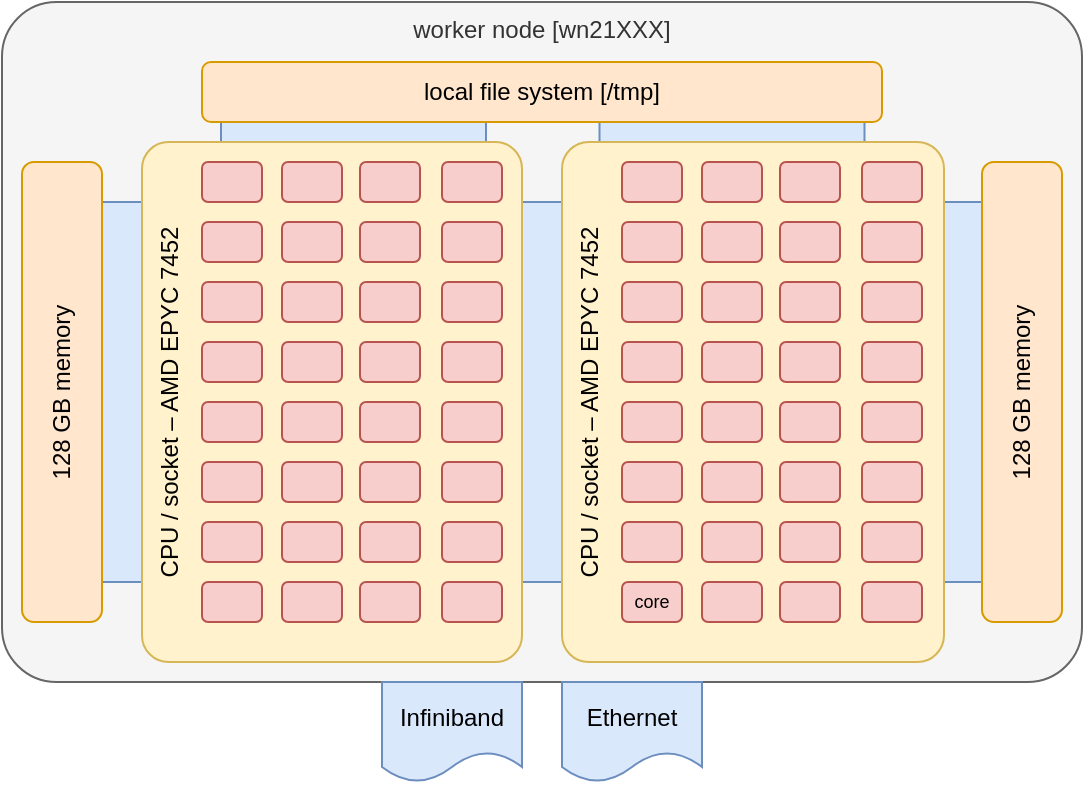 <mxfile version="20.3.0" type="device"><diagram id="SftTPw4BJmxWK-ht0GzD" name="Page-1"><mxGraphModel dx="553" dy="426" grid="1" gridSize="10" guides="1" tooltips="1" connect="1" arrows="1" fold="1" page="1" pageScale="1" pageWidth="827" pageHeight="1169" math="0" shadow="0"><root><mxCell id="0"/><mxCell id="1" parent="0"/><mxCell id="7ruhQ8tg6RLUKAP-AFWR-78" value="worker node [wn21XXX]" style="rounded=1;whiteSpace=wrap;html=1;verticalAlign=top;fillColor=#f5f5f5;fontColor=#333333;strokeColor=#666666;arcSize=8;" vertex="1" parent="1"><mxGeometry x="220" y="320" width="540" height="340" as="geometry"/></mxCell><mxCell id="7ruhQ8tg6RLUKAP-AFWR-77" value="" style="rounded=0;whiteSpace=wrap;html=1;fillColor=#dae8fc;strokeColor=#6c8ebf;rotation=-90;" vertex="1" parent="1"><mxGeometry x="564.5" y="318.75" width="41" height="132.5" as="geometry"/></mxCell><mxCell id="7ruhQ8tg6RLUKAP-AFWR-76" value="" style="rounded=0;whiteSpace=wrap;html=1;fillColor=#dae8fc;strokeColor=#6c8ebf;rotation=-90;" vertex="1" parent="1"><mxGeometry x="375.25" y="318.75" width="41" height="132.5" as="geometry"/></mxCell><mxCell id="7ruhQ8tg6RLUKAP-AFWR-71" value="" style="rounded=0;whiteSpace=wrap;html=1;fillColor=#dae8fc;strokeColor=#6c8ebf;" vertex="1" parent="1"><mxGeometry x="469" y="420" width="41" height="190" as="geometry"/></mxCell><mxCell id="7ruhQ8tg6RLUKAP-AFWR-70" value="" style="rounded=0;whiteSpace=wrap;html=1;fillColor=#dae8fc;strokeColor=#6c8ebf;" vertex="1" parent="1"><mxGeometry x="680" y="420" width="41" height="190" as="geometry"/></mxCell><mxCell id="7ruhQ8tg6RLUKAP-AFWR-69" value="" style="rounded=0;whiteSpace=wrap;html=1;fillColor=#dae8fc;strokeColor=#6c8ebf;" vertex="1" parent="1"><mxGeometry x="250" y="420" width="41" height="190" as="geometry"/></mxCell><mxCell id="7ruhQ8tg6RLUKAP-AFWR-66" value="CPU / socket – AMD EPYC 7452" style="rounded=1;whiteSpace=wrap;html=1;arcSize=7;verticalAlign=top;fillColor=#fff2cc;strokeColor=#d6b656;horizontal=0;" vertex="1" parent="1"><mxGeometry x="500" y="390" width="191" height="260" as="geometry"/></mxCell><mxCell id="7ruhQ8tg6RLUKAP-AFWR-65" value="CPU / socket – AMD EPYC 7452" style="rounded=1;whiteSpace=wrap;html=1;arcSize=7;verticalAlign=top;fillColor=#fff2cc;strokeColor=#d6b656;horizontal=0;" vertex="1" parent="1"><mxGeometry x="290" y="390" width="190" height="260" as="geometry"/></mxCell><mxCell id="7ruhQ8tg6RLUKAP-AFWR-1" value="" style="rounded=1;whiteSpace=wrap;html=1;fillColor=#f8cecc;strokeColor=#b85450;" vertex="1" parent="1"><mxGeometry x="320" y="400" width="30" height="20" as="geometry"/></mxCell><mxCell id="7ruhQ8tg6RLUKAP-AFWR-2" value="" style="rounded=1;whiteSpace=wrap;html=1;fillColor=#f8cecc;strokeColor=#b85450;" vertex="1" parent="1"><mxGeometry x="360" y="400" width="30" height="20" as="geometry"/></mxCell><mxCell id="7ruhQ8tg6RLUKAP-AFWR-3" value="" style="rounded=1;whiteSpace=wrap;html=1;fillColor=#f8cecc;strokeColor=#b85450;" vertex="1" parent="1"><mxGeometry x="399" y="400" width="30" height="20" as="geometry"/></mxCell><mxCell id="7ruhQ8tg6RLUKAP-AFWR-4" value="" style="rounded=1;whiteSpace=wrap;html=1;fillColor=#f8cecc;strokeColor=#b85450;" vertex="1" parent="1"><mxGeometry x="440" y="400" width="30" height="20" as="geometry"/></mxCell><mxCell id="7ruhQ8tg6RLUKAP-AFWR-5" value="" style="rounded=1;whiteSpace=wrap;html=1;fillColor=#f8cecc;strokeColor=#b85450;" vertex="1" parent="1"><mxGeometry x="320" y="430" width="30" height="20" as="geometry"/></mxCell><mxCell id="7ruhQ8tg6RLUKAP-AFWR-6" value="" style="rounded=1;whiteSpace=wrap;html=1;fillColor=#f8cecc;strokeColor=#b85450;" vertex="1" parent="1"><mxGeometry x="360" y="430" width="30" height="20" as="geometry"/></mxCell><mxCell id="7ruhQ8tg6RLUKAP-AFWR-7" value="" style="rounded=1;whiteSpace=wrap;html=1;fillColor=#f8cecc;strokeColor=#b85450;" vertex="1" parent="1"><mxGeometry x="399" y="430" width="30" height="20" as="geometry"/></mxCell><mxCell id="7ruhQ8tg6RLUKAP-AFWR-8" value="" style="rounded=1;whiteSpace=wrap;html=1;fillColor=#f8cecc;strokeColor=#b85450;" vertex="1" parent="1"><mxGeometry x="440" y="430" width="30" height="20" as="geometry"/></mxCell><mxCell id="7ruhQ8tg6RLUKAP-AFWR-9" value="" style="rounded=1;whiteSpace=wrap;html=1;fillColor=#f8cecc;strokeColor=#b85450;" vertex="1" parent="1"><mxGeometry x="320" y="460" width="30" height="20" as="geometry"/></mxCell><mxCell id="7ruhQ8tg6RLUKAP-AFWR-10" value="" style="rounded=1;whiteSpace=wrap;html=1;fillColor=#f8cecc;strokeColor=#b85450;" vertex="1" parent="1"><mxGeometry x="360" y="460" width="30" height="20" as="geometry"/></mxCell><mxCell id="7ruhQ8tg6RLUKAP-AFWR-11" value="" style="rounded=1;whiteSpace=wrap;html=1;fillColor=#f8cecc;strokeColor=#b85450;" vertex="1" parent="1"><mxGeometry x="399" y="460" width="30" height="20" as="geometry"/></mxCell><mxCell id="7ruhQ8tg6RLUKAP-AFWR-12" value="" style="rounded=1;whiteSpace=wrap;html=1;fillColor=#f8cecc;strokeColor=#b85450;" vertex="1" parent="1"><mxGeometry x="440" y="460" width="30" height="20" as="geometry"/></mxCell><mxCell id="7ruhQ8tg6RLUKAP-AFWR-13" value="" style="rounded=1;whiteSpace=wrap;html=1;fillColor=#f8cecc;strokeColor=#b85450;" vertex="1" parent="1"><mxGeometry x="320" y="490" width="30" height="20" as="geometry"/></mxCell><mxCell id="7ruhQ8tg6RLUKAP-AFWR-14" value="" style="rounded=1;whiteSpace=wrap;html=1;fillColor=#f8cecc;strokeColor=#b85450;" vertex="1" parent="1"><mxGeometry x="360" y="490" width="30" height="20" as="geometry"/></mxCell><mxCell id="7ruhQ8tg6RLUKAP-AFWR-15" value="" style="rounded=1;whiteSpace=wrap;html=1;fillColor=#f8cecc;strokeColor=#b85450;" vertex="1" parent="1"><mxGeometry x="399" y="490" width="30" height="20" as="geometry"/></mxCell><mxCell id="7ruhQ8tg6RLUKAP-AFWR-16" value="" style="rounded=1;whiteSpace=wrap;html=1;fillColor=#f8cecc;strokeColor=#b85450;" vertex="1" parent="1"><mxGeometry x="440" y="490" width="30" height="20" as="geometry"/></mxCell><mxCell id="7ruhQ8tg6RLUKAP-AFWR-17" value="" style="rounded=1;whiteSpace=wrap;html=1;fillColor=#f8cecc;strokeColor=#b85450;" vertex="1" parent="1"><mxGeometry x="320" y="520" width="30" height="20" as="geometry"/></mxCell><mxCell id="7ruhQ8tg6RLUKAP-AFWR-18" value="" style="rounded=1;whiteSpace=wrap;html=1;fillColor=#f8cecc;strokeColor=#b85450;" vertex="1" parent="1"><mxGeometry x="360" y="520" width="30" height="20" as="geometry"/></mxCell><mxCell id="7ruhQ8tg6RLUKAP-AFWR-19" value="" style="rounded=1;whiteSpace=wrap;html=1;fillColor=#f8cecc;strokeColor=#b85450;" vertex="1" parent="1"><mxGeometry x="399" y="520" width="30" height="20" as="geometry"/></mxCell><mxCell id="7ruhQ8tg6RLUKAP-AFWR-20" value="" style="rounded=1;whiteSpace=wrap;html=1;fillColor=#f8cecc;strokeColor=#b85450;" vertex="1" parent="1"><mxGeometry x="440" y="520" width="30" height="20" as="geometry"/></mxCell><mxCell id="7ruhQ8tg6RLUKAP-AFWR-21" value="" style="rounded=1;whiteSpace=wrap;html=1;fillColor=#f8cecc;strokeColor=#b85450;" vertex="1" parent="1"><mxGeometry x="320" y="550" width="30" height="20" as="geometry"/></mxCell><mxCell id="7ruhQ8tg6RLUKAP-AFWR-22" value="" style="rounded=1;whiteSpace=wrap;html=1;fillColor=#f8cecc;strokeColor=#b85450;" vertex="1" parent="1"><mxGeometry x="360" y="550" width="30" height="20" as="geometry"/></mxCell><mxCell id="7ruhQ8tg6RLUKAP-AFWR-23" value="" style="rounded=1;whiteSpace=wrap;html=1;fillColor=#f8cecc;strokeColor=#b85450;" vertex="1" parent="1"><mxGeometry x="399" y="550" width="30" height="20" as="geometry"/></mxCell><mxCell id="7ruhQ8tg6RLUKAP-AFWR-24" value="" style="rounded=1;whiteSpace=wrap;html=1;fillColor=#f8cecc;strokeColor=#b85450;" vertex="1" parent="1"><mxGeometry x="440" y="550" width="30" height="20" as="geometry"/></mxCell><mxCell id="7ruhQ8tg6RLUKAP-AFWR-25" value="" style="rounded=1;whiteSpace=wrap;html=1;fillColor=#f8cecc;strokeColor=#b85450;" vertex="1" parent="1"><mxGeometry x="320" y="580" width="30" height="20" as="geometry"/></mxCell><mxCell id="7ruhQ8tg6RLUKAP-AFWR-26" value="" style="rounded=1;whiteSpace=wrap;html=1;fillColor=#f8cecc;strokeColor=#b85450;" vertex="1" parent="1"><mxGeometry x="360" y="580" width="30" height="20" as="geometry"/></mxCell><mxCell id="7ruhQ8tg6RLUKAP-AFWR-27" value="" style="rounded=1;whiteSpace=wrap;html=1;fillColor=#f8cecc;strokeColor=#b85450;" vertex="1" parent="1"><mxGeometry x="399" y="580" width="30" height="20" as="geometry"/></mxCell><mxCell id="7ruhQ8tg6RLUKAP-AFWR-28" value="" style="rounded=1;whiteSpace=wrap;html=1;fillColor=#f8cecc;strokeColor=#b85450;" vertex="1" parent="1"><mxGeometry x="440" y="580" width="30" height="20" as="geometry"/></mxCell><mxCell id="7ruhQ8tg6RLUKAP-AFWR-29" value="" style="rounded=1;whiteSpace=wrap;html=1;fillColor=#f8cecc;strokeColor=#b85450;" vertex="1" parent="1"><mxGeometry x="320" y="610" width="30" height="20" as="geometry"/></mxCell><mxCell id="7ruhQ8tg6RLUKAP-AFWR-30" value="" style="rounded=1;whiteSpace=wrap;html=1;fillColor=#f8cecc;strokeColor=#b85450;" vertex="1" parent="1"><mxGeometry x="360" y="610" width="30" height="20" as="geometry"/></mxCell><mxCell id="7ruhQ8tg6RLUKAP-AFWR-31" value="" style="rounded=1;whiteSpace=wrap;html=1;fillColor=#f8cecc;strokeColor=#b85450;" vertex="1" parent="1"><mxGeometry x="399" y="610" width="30" height="20" as="geometry"/></mxCell><mxCell id="7ruhQ8tg6RLUKAP-AFWR-32" value="" style="rounded=1;whiteSpace=wrap;html=1;fillColor=#f8cecc;strokeColor=#b85450;" vertex="1" parent="1"><mxGeometry x="440" y="610" width="30" height="20" as="geometry"/></mxCell><mxCell id="7ruhQ8tg6RLUKAP-AFWR-33" value="" style="rounded=1;whiteSpace=wrap;html=1;fillColor=#f8cecc;strokeColor=#b85450;" vertex="1" parent="1"><mxGeometry x="530" y="400" width="30" height="20" as="geometry"/></mxCell><mxCell id="7ruhQ8tg6RLUKAP-AFWR-34" value="" style="rounded=1;whiteSpace=wrap;html=1;fillColor=#f8cecc;strokeColor=#b85450;" vertex="1" parent="1"><mxGeometry x="570" y="400" width="30" height="20" as="geometry"/></mxCell><mxCell id="7ruhQ8tg6RLUKAP-AFWR-35" value="" style="rounded=1;whiteSpace=wrap;html=1;fillColor=#f8cecc;strokeColor=#b85450;" vertex="1" parent="1"><mxGeometry x="609" y="400" width="30" height="20" as="geometry"/></mxCell><mxCell id="7ruhQ8tg6RLUKAP-AFWR-36" value="" style="rounded=1;whiteSpace=wrap;html=1;fillColor=#f8cecc;strokeColor=#b85450;" vertex="1" parent="1"><mxGeometry x="650" y="400" width="30" height="20" as="geometry"/></mxCell><mxCell id="7ruhQ8tg6RLUKAP-AFWR-37" value="" style="rounded=1;whiteSpace=wrap;html=1;fillColor=#f8cecc;strokeColor=#b85450;" vertex="1" parent="1"><mxGeometry x="530" y="430" width="30" height="20" as="geometry"/></mxCell><mxCell id="7ruhQ8tg6RLUKAP-AFWR-38" value="" style="rounded=1;whiteSpace=wrap;html=1;fillColor=#f8cecc;strokeColor=#b85450;" vertex="1" parent="1"><mxGeometry x="570" y="430" width="30" height="20" as="geometry"/></mxCell><mxCell id="7ruhQ8tg6RLUKAP-AFWR-39" value="" style="rounded=1;whiteSpace=wrap;html=1;fillColor=#f8cecc;strokeColor=#b85450;" vertex="1" parent="1"><mxGeometry x="609" y="430" width="30" height="20" as="geometry"/></mxCell><mxCell id="7ruhQ8tg6RLUKAP-AFWR-40" value="" style="rounded=1;whiteSpace=wrap;html=1;fillColor=#f8cecc;strokeColor=#b85450;" vertex="1" parent="1"><mxGeometry x="650" y="430" width="30" height="20" as="geometry"/></mxCell><mxCell id="7ruhQ8tg6RLUKAP-AFWR-41" value="" style="rounded=1;whiteSpace=wrap;html=1;fillColor=#f8cecc;strokeColor=#b85450;" vertex="1" parent="1"><mxGeometry x="530" y="460" width="30" height="20" as="geometry"/></mxCell><mxCell id="7ruhQ8tg6RLUKAP-AFWR-42" value="" style="rounded=1;whiteSpace=wrap;html=1;fillColor=#f8cecc;strokeColor=#b85450;" vertex="1" parent="1"><mxGeometry x="570" y="460" width="30" height="20" as="geometry"/></mxCell><mxCell id="7ruhQ8tg6RLUKAP-AFWR-43" value="" style="rounded=1;whiteSpace=wrap;html=1;fillColor=#f8cecc;strokeColor=#b85450;" vertex="1" parent="1"><mxGeometry x="609" y="460" width="30" height="20" as="geometry"/></mxCell><mxCell id="7ruhQ8tg6RLUKAP-AFWR-44" value="" style="rounded=1;whiteSpace=wrap;html=1;fillColor=#f8cecc;strokeColor=#b85450;" vertex="1" parent="1"><mxGeometry x="650" y="460" width="30" height="20" as="geometry"/></mxCell><mxCell id="7ruhQ8tg6RLUKAP-AFWR-45" value="" style="rounded=1;whiteSpace=wrap;html=1;fillColor=#f8cecc;strokeColor=#b85450;" vertex="1" parent="1"><mxGeometry x="530" y="490" width="30" height="20" as="geometry"/></mxCell><mxCell id="7ruhQ8tg6RLUKAP-AFWR-46" value="" style="rounded=1;whiteSpace=wrap;html=1;fillColor=#f8cecc;strokeColor=#b85450;" vertex="1" parent="1"><mxGeometry x="570" y="490" width="30" height="20" as="geometry"/></mxCell><mxCell id="7ruhQ8tg6RLUKAP-AFWR-47" value="" style="rounded=1;whiteSpace=wrap;html=1;fillColor=#f8cecc;strokeColor=#b85450;" vertex="1" parent="1"><mxGeometry x="609" y="490" width="30" height="20" as="geometry"/></mxCell><mxCell id="7ruhQ8tg6RLUKAP-AFWR-48" value="" style="rounded=1;whiteSpace=wrap;html=1;fillColor=#f8cecc;strokeColor=#b85450;" vertex="1" parent="1"><mxGeometry x="650" y="490" width="30" height="20" as="geometry"/></mxCell><mxCell id="7ruhQ8tg6RLUKAP-AFWR-49" value="" style="rounded=1;whiteSpace=wrap;html=1;fillColor=#f8cecc;strokeColor=#b85450;" vertex="1" parent="1"><mxGeometry x="530" y="520" width="30" height="20" as="geometry"/></mxCell><mxCell id="7ruhQ8tg6RLUKAP-AFWR-50" value="" style="rounded=1;whiteSpace=wrap;html=1;fillColor=#f8cecc;strokeColor=#b85450;" vertex="1" parent="1"><mxGeometry x="570" y="520" width="30" height="20" as="geometry"/></mxCell><mxCell id="7ruhQ8tg6RLUKAP-AFWR-51" value="" style="rounded=1;whiteSpace=wrap;html=1;fillColor=#f8cecc;strokeColor=#b85450;" vertex="1" parent="1"><mxGeometry x="609" y="520" width="30" height="20" as="geometry"/></mxCell><mxCell id="7ruhQ8tg6RLUKAP-AFWR-52" value="" style="rounded=1;whiteSpace=wrap;html=1;fillColor=#f8cecc;strokeColor=#b85450;" vertex="1" parent="1"><mxGeometry x="650" y="520" width="30" height="20" as="geometry"/></mxCell><mxCell id="7ruhQ8tg6RLUKAP-AFWR-53" value="" style="rounded=1;whiteSpace=wrap;html=1;fillColor=#f8cecc;strokeColor=#b85450;" vertex="1" parent="1"><mxGeometry x="530" y="550" width="30" height="20" as="geometry"/></mxCell><mxCell id="7ruhQ8tg6RLUKAP-AFWR-54" value="" style="rounded=1;whiteSpace=wrap;html=1;fillColor=#f8cecc;strokeColor=#b85450;" vertex="1" parent="1"><mxGeometry x="570" y="550" width="30" height="20" as="geometry"/></mxCell><mxCell id="7ruhQ8tg6RLUKAP-AFWR-55" value="" style="rounded=1;whiteSpace=wrap;html=1;fillColor=#f8cecc;strokeColor=#b85450;" vertex="1" parent="1"><mxGeometry x="609" y="550" width="30" height="20" as="geometry"/></mxCell><mxCell id="7ruhQ8tg6RLUKAP-AFWR-56" value="" style="rounded=1;whiteSpace=wrap;html=1;fillColor=#f8cecc;strokeColor=#b85450;" vertex="1" parent="1"><mxGeometry x="650" y="550" width="30" height="20" as="geometry"/></mxCell><mxCell id="7ruhQ8tg6RLUKAP-AFWR-57" value="" style="rounded=1;whiteSpace=wrap;html=1;fillColor=#f8cecc;strokeColor=#b85450;" vertex="1" parent="1"><mxGeometry x="530" y="580" width="30" height="20" as="geometry"/></mxCell><mxCell id="7ruhQ8tg6RLUKAP-AFWR-58" value="" style="rounded=1;whiteSpace=wrap;html=1;fillColor=#f8cecc;strokeColor=#b85450;" vertex="1" parent="1"><mxGeometry x="570" y="580" width="30" height="20" as="geometry"/></mxCell><mxCell id="7ruhQ8tg6RLUKAP-AFWR-59" value="" style="rounded=1;whiteSpace=wrap;html=1;fillColor=#f8cecc;strokeColor=#b85450;" vertex="1" parent="1"><mxGeometry x="609" y="580" width="30" height="20" as="geometry"/></mxCell><mxCell id="7ruhQ8tg6RLUKAP-AFWR-60" value="" style="rounded=1;whiteSpace=wrap;html=1;fillColor=#f8cecc;strokeColor=#b85450;" vertex="1" parent="1"><mxGeometry x="650" y="580" width="30" height="20" as="geometry"/></mxCell><mxCell id="7ruhQ8tg6RLUKAP-AFWR-61" value="core" style="rounded=1;whiteSpace=wrap;html=1;fillColor=#f8cecc;strokeColor=#b85450;fontSize=9;verticalAlign=middle;" vertex="1" parent="1"><mxGeometry x="530" y="610" width="30" height="20" as="geometry"/></mxCell><mxCell id="7ruhQ8tg6RLUKAP-AFWR-62" value="" style="rounded=1;whiteSpace=wrap;html=1;fillColor=#f8cecc;strokeColor=#b85450;" vertex="1" parent="1"><mxGeometry x="570" y="610" width="30" height="20" as="geometry"/></mxCell><mxCell id="7ruhQ8tg6RLUKAP-AFWR-63" value="" style="rounded=1;whiteSpace=wrap;html=1;fillColor=#f8cecc;strokeColor=#b85450;" vertex="1" parent="1"><mxGeometry x="609" y="610" width="30" height="20" as="geometry"/></mxCell><mxCell id="7ruhQ8tg6RLUKAP-AFWR-64" value="" style="rounded=1;whiteSpace=wrap;html=1;fillColor=#f8cecc;strokeColor=#b85450;" vertex="1" parent="1"><mxGeometry x="650" y="610" width="30" height="20" as="geometry"/></mxCell><mxCell id="7ruhQ8tg6RLUKAP-AFWR-67" value="128 GB memory" style="rounded=1;whiteSpace=wrap;html=1;direction=south;horizontal=0;fillColor=#ffe6cc;strokeColor=#d79b00;" vertex="1" parent="1"><mxGeometry x="230" y="400" width="40" height="230" as="geometry"/></mxCell><mxCell id="7ruhQ8tg6RLUKAP-AFWR-68" value="128 GB memory" style="rounded=1;whiteSpace=wrap;html=1;direction=south;horizontal=0;fillColor=#ffe6cc;strokeColor=#d79b00;" vertex="1" parent="1"><mxGeometry x="710" y="400" width="40" height="230" as="geometry"/></mxCell><mxCell id="7ruhQ8tg6RLUKAP-AFWR-72" value="Infiniband" style="shape=document;whiteSpace=wrap;html=1;boundedLbl=1;fillColor=#dae8fc;strokeColor=#6c8ebf;" vertex="1" parent="1"><mxGeometry x="410" y="660" width="70" height="50" as="geometry"/></mxCell><mxCell id="7ruhQ8tg6RLUKAP-AFWR-73" value="Ethernet" style="shape=document;whiteSpace=wrap;html=1;boundedLbl=1;fillColor=#dae8fc;strokeColor=#6c8ebf;" vertex="1" parent="1"><mxGeometry x="500" y="660" width="70" height="50" as="geometry"/></mxCell><mxCell id="7ruhQ8tg6RLUKAP-AFWR-75" value="local file system [/tmp]" style="rounded=1;whiteSpace=wrap;html=1;fillColor=#ffe6cc;strokeColor=#d79b00;" vertex="1" parent="1"><mxGeometry x="320" y="350" width="340" height="30" as="geometry"/></mxCell></root></mxGraphModel></diagram></mxfile>